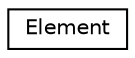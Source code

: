 digraph "Graphical Class Hierarchy"
{
 // LATEX_PDF_SIZE
  edge [fontname="Helvetica",fontsize="10",labelfontname="Helvetica",labelfontsize="10"];
  node [fontname="Helvetica",fontsize="10",shape=record];
  rankdir="LR";
  Node0 [label="Element",height=0.2,width=0.4,color="black", fillcolor="white", style="filled",URL="$class_element.html",tooltip=" "];
}
